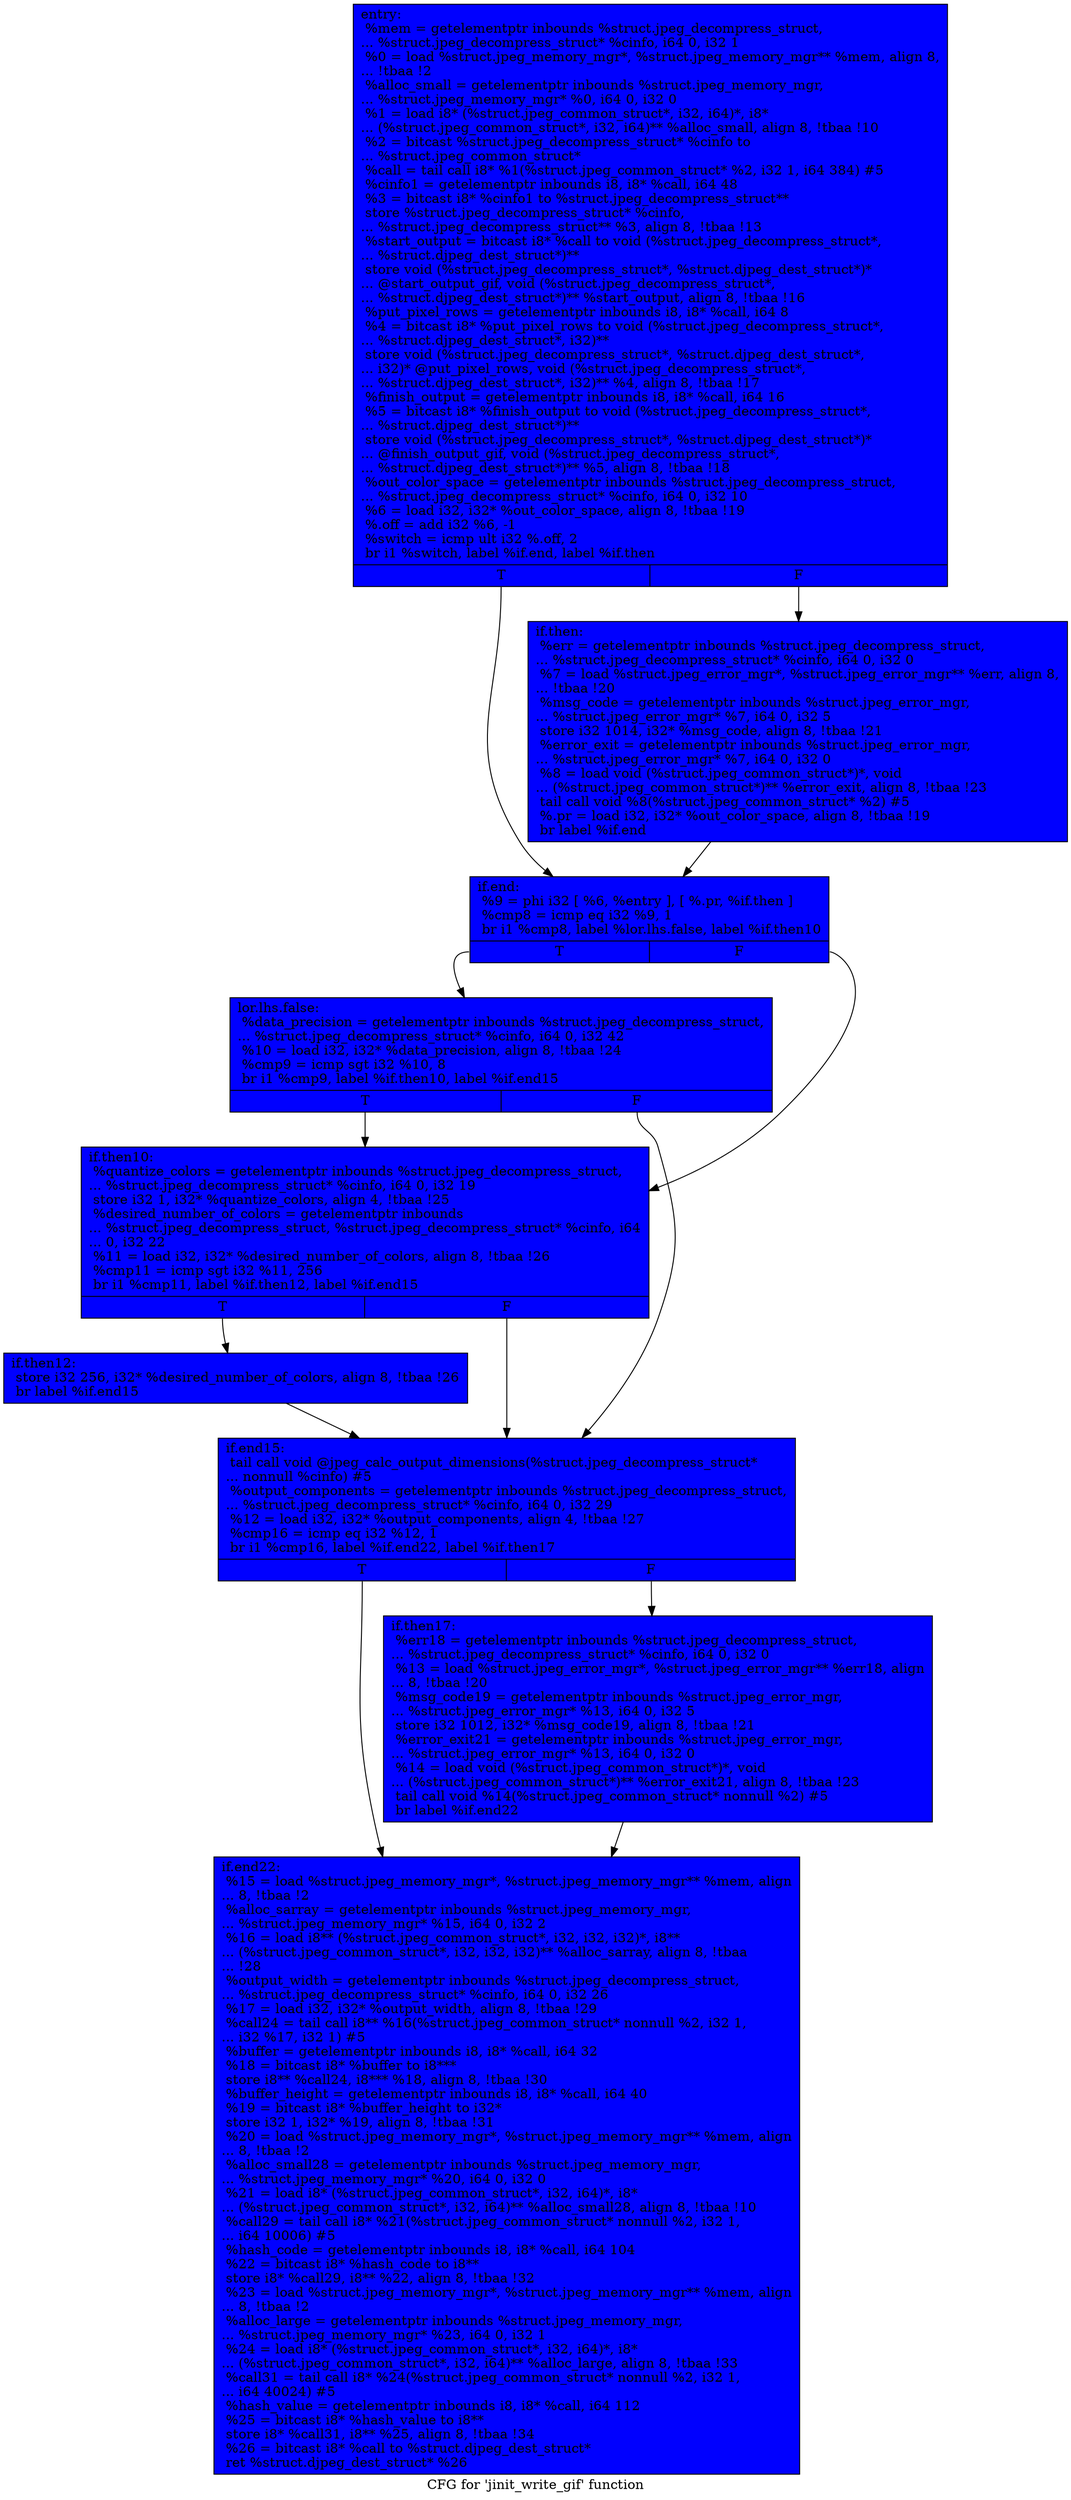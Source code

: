 digraph "CFG for 'jinit_write_gif' function" {
	label="CFG for 'jinit_write_gif' function";

	Node0x4bac220 [shape=record, style = filled, fillcolor = blue, label="{entry:\l  %mem = getelementptr inbounds %struct.jpeg_decompress_struct,\l... %struct.jpeg_decompress_struct* %cinfo, i64 0, i32 1\l  %0 = load %struct.jpeg_memory_mgr*, %struct.jpeg_memory_mgr** %mem, align 8,\l... !tbaa !2\l  %alloc_small = getelementptr inbounds %struct.jpeg_memory_mgr,\l... %struct.jpeg_memory_mgr* %0, i64 0, i32 0\l  %1 = load i8* (%struct.jpeg_common_struct*, i32, i64)*, i8*\l... (%struct.jpeg_common_struct*, i32, i64)** %alloc_small, align 8, !tbaa !10\l  %2 = bitcast %struct.jpeg_decompress_struct* %cinfo to\l... %struct.jpeg_common_struct*\l  %call = tail call i8* %1(%struct.jpeg_common_struct* %2, i32 1, i64 384) #5\l  %cinfo1 = getelementptr inbounds i8, i8* %call, i64 48\l  %3 = bitcast i8* %cinfo1 to %struct.jpeg_decompress_struct**\l  store %struct.jpeg_decompress_struct* %cinfo,\l... %struct.jpeg_decompress_struct** %3, align 8, !tbaa !13\l  %start_output = bitcast i8* %call to void (%struct.jpeg_decompress_struct*,\l... %struct.djpeg_dest_struct*)**\l  store void (%struct.jpeg_decompress_struct*, %struct.djpeg_dest_struct*)*\l... @start_output_gif, void (%struct.jpeg_decompress_struct*,\l... %struct.djpeg_dest_struct*)** %start_output, align 8, !tbaa !16\l  %put_pixel_rows = getelementptr inbounds i8, i8* %call, i64 8\l  %4 = bitcast i8* %put_pixel_rows to void (%struct.jpeg_decompress_struct*,\l... %struct.djpeg_dest_struct*, i32)**\l  store void (%struct.jpeg_decompress_struct*, %struct.djpeg_dest_struct*,\l... i32)* @put_pixel_rows, void (%struct.jpeg_decompress_struct*,\l... %struct.djpeg_dest_struct*, i32)** %4, align 8, !tbaa !17\l  %finish_output = getelementptr inbounds i8, i8* %call, i64 16\l  %5 = bitcast i8* %finish_output to void (%struct.jpeg_decompress_struct*,\l... %struct.djpeg_dest_struct*)**\l  store void (%struct.jpeg_decompress_struct*, %struct.djpeg_dest_struct*)*\l... @finish_output_gif, void (%struct.jpeg_decompress_struct*,\l... %struct.djpeg_dest_struct*)** %5, align 8, !tbaa !18\l  %out_color_space = getelementptr inbounds %struct.jpeg_decompress_struct,\l... %struct.jpeg_decompress_struct* %cinfo, i64 0, i32 10\l  %6 = load i32, i32* %out_color_space, align 8, !tbaa !19\l  %.off = add i32 %6, -1\l  %switch = icmp ult i32 %.off, 2\l  br i1 %switch, label %if.end, label %if.then\l|{<s0>T|<s1>F}}"];
	Node0x4bac220:s0 -> Node0x4bb2be0;
	Node0x4bac220:s1 -> Node0x4bac180;
	Node0x4bac180 [shape=record, style = filled, fillcolor = blue, label="{if.then:                                          \l  %err = getelementptr inbounds %struct.jpeg_decompress_struct,\l... %struct.jpeg_decompress_struct* %cinfo, i64 0, i32 0\l  %7 = load %struct.jpeg_error_mgr*, %struct.jpeg_error_mgr** %err, align 8,\l... !tbaa !20\l  %msg_code = getelementptr inbounds %struct.jpeg_error_mgr,\l... %struct.jpeg_error_mgr* %7, i64 0, i32 5\l  store i32 1014, i32* %msg_code, align 8, !tbaa !21\l  %error_exit = getelementptr inbounds %struct.jpeg_error_mgr,\l... %struct.jpeg_error_mgr* %7, i64 0, i32 0\l  %8 = load void (%struct.jpeg_common_struct*)*, void\l... (%struct.jpeg_common_struct*)** %error_exit, align 8, !tbaa !23\l  tail call void %8(%struct.jpeg_common_struct* %2) #5\l  %.pr = load i32, i32* %out_color_space, align 8, !tbaa !19\l  br label %if.end\l}"];
	Node0x4bac180 -> Node0x4bb2be0;
	Node0x4bb2be0 [shape=record, style = filled, fillcolor = blue, label="{if.end:                                           \l  %9 = phi i32 [ %6, %entry ], [ %.pr, %if.then ]\l  %cmp8 = icmp eq i32 %9, 1\l  br i1 %cmp8, label %lor.lhs.false, label %if.then10\l|{<s0>T|<s1>F}}"];
	Node0x4bb2be0:s0 -> Node0x4bb3f50;
	Node0x4bb2be0:s1 -> Node0x4bb4030;
	Node0x4bb3f50 [shape=record, style = filled, fillcolor = blue, label="{lor.lhs.false:                                    \l  %data_precision = getelementptr inbounds %struct.jpeg_decompress_struct,\l... %struct.jpeg_decompress_struct* %cinfo, i64 0, i32 42\l  %10 = load i32, i32* %data_precision, align 8, !tbaa !24\l  %cmp9 = icmp sgt i32 %10, 8\l  br i1 %cmp9, label %if.then10, label %if.end15\l|{<s0>T|<s1>F}}"];
	Node0x4bb3f50:s0 -> Node0x4bb4030;
	Node0x4bb3f50:s1 -> Node0x4bb44c0;
	Node0x4bb4030 [shape=record, style = filled, fillcolor = blue, label="{if.then10:                                        \l  %quantize_colors = getelementptr inbounds %struct.jpeg_decompress_struct,\l... %struct.jpeg_decompress_struct* %cinfo, i64 0, i32 19\l  store i32 1, i32* %quantize_colors, align 4, !tbaa !25\l  %desired_number_of_colors = getelementptr inbounds\l... %struct.jpeg_decompress_struct, %struct.jpeg_decompress_struct* %cinfo, i64\l... 0, i32 22\l  %11 = load i32, i32* %desired_number_of_colors, align 8, !tbaa !26\l  %cmp11 = icmp sgt i32 %11, 256\l  br i1 %cmp11, label %if.then12, label %if.end15\l|{<s0>T|<s1>F}}"];
	Node0x4bb4030:s0 -> Node0x4bb4e00;
	Node0x4bb4030:s1 -> Node0x4bb44c0;
	Node0x4bb4e00 [shape=record, style = filled, fillcolor = blue, label="{if.then12:                                        \l  store i32 256, i32* %desired_number_of_colors, align 8, !tbaa !26\l  br label %if.end15\l}"];
	Node0x4bb4e00 -> Node0x4bb44c0;
	Node0x4bb44c0 [shape=record, style = filled, fillcolor = blue, label="{if.end15:                                         \l  tail call void @jpeg_calc_output_dimensions(%struct.jpeg_decompress_struct*\l... nonnull %cinfo) #5\l  %output_components = getelementptr inbounds %struct.jpeg_decompress_struct,\l... %struct.jpeg_decompress_struct* %cinfo, i64 0, i32 29\l  %12 = load i32, i32* %output_components, align 4, !tbaa !27\l  %cmp16 = icmp eq i32 %12, 1\l  br i1 %cmp16, label %if.end22, label %if.then17\l|{<s0>T|<s1>F}}"];
	Node0x4bb44c0:s0 -> Node0x4bb5c10;
	Node0x4bb44c0:s1 -> Node0x4bb5cc0;
	Node0x4bb5cc0 [shape=record, style = filled, fillcolor = blue, label="{if.then17:                                        \l  %err18 = getelementptr inbounds %struct.jpeg_decompress_struct,\l... %struct.jpeg_decompress_struct* %cinfo, i64 0, i32 0\l  %13 = load %struct.jpeg_error_mgr*, %struct.jpeg_error_mgr** %err18, align\l... 8, !tbaa !20\l  %msg_code19 = getelementptr inbounds %struct.jpeg_error_mgr,\l... %struct.jpeg_error_mgr* %13, i64 0, i32 5\l  store i32 1012, i32* %msg_code19, align 8, !tbaa !21\l  %error_exit21 = getelementptr inbounds %struct.jpeg_error_mgr,\l... %struct.jpeg_error_mgr* %13, i64 0, i32 0\l  %14 = load void (%struct.jpeg_common_struct*)*, void\l... (%struct.jpeg_common_struct*)** %error_exit21, align 8, !tbaa !23\l  tail call void %14(%struct.jpeg_common_struct* nonnull %2) #5\l  br label %if.end22\l}"];
	Node0x4bb5cc0 -> Node0x4bb5c10;
	Node0x4bb5c10 [shape=record, style = filled, fillcolor = blue, label="{if.end22:                                         \l  %15 = load %struct.jpeg_memory_mgr*, %struct.jpeg_memory_mgr** %mem, align\l... 8, !tbaa !2\l  %alloc_sarray = getelementptr inbounds %struct.jpeg_memory_mgr,\l... %struct.jpeg_memory_mgr* %15, i64 0, i32 2\l  %16 = load i8** (%struct.jpeg_common_struct*, i32, i32, i32)*, i8**\l... (%struct.jpeg_common_struct*, i32, i32, i32)** %alloc_sarray, align 8, !tbaa\l... !28\l  %output_width = getelementptr inbounds %struct.jpeg_decompress_struct,\l... %struct.jpeg_decompress_struct* %cinfo, i64 0, i32 26\l  %17 = load i32, i32* %output_width, align 8, !tbaa !29\l  %call24 = tail call i8** %16(%struct.jpeg_common_struct* nonnull %2, i32 1,\l... i32 %17, i32 1) #5\l  %buffer = getelementptr inbounds i8, i8* %call, i64 32\l  %18 = bitcast i8* %buffer to i8***\l  store i8** %call24, i8*** %18, align 8, !tbaa !30\l  %buffer_height = getelementptr inbounds i8, i8* %call, i64 40\l  %19 = bitcast i8* %buffer_height to i32*\l  store i32 1, i32* %19, align 8, !tbaa !31\l  %20 = load %struct.jpeg_memory_mgr*, %struct.jpeg_memory_mgr** %mem, align\l... 8, !tbaa !2\l  %alloc_small28 = getelementptr inbounds %struct.jpeg_memory_mgr,\l... %struct.jpeg_memory_mgr* %20, i64 0, i32 0\l  %21 = load i8* (%struct.jpeg_common_struct*, i32, i64)*, i8*\l... (%struct.jpeg_common_struct*, i32, i64)** %alloc_small28, align 8, !tbaa !10\l  %call29 = tail call i8* %21(%struct.jpeg_common_struct* nonnull %2, i32 1,\l... i64 10006) #5\l  %hash_code = getelementptr inbounds i8, i8* %call, i64 104\l  %22 = bitcast i8* %hash_code to i8**\l  store i8* %call29, i8** %22, align 8, !tbaa !32\l  %23 = load %struct.jpeg_memory_mgr*, %struct.jpeg_memory_mgr** %mem, align\l... 8, !tbaa !2\l  %alloc_large = getelementptr inbounds %struct.jpeg_memory_mgr,\l... %struct.jpeg_memory_mgr* %23, i64 0, i32 1\l  %24 = load i8* (%struct.jpeg_common_struct*, i32, i64)*, i8*\l... (%struct.jpeg_common_struct*, i32, i64)** %alloc_large, align 8, !tbaa !33\l  %call31 = tail call i8* %24(%struct.jpeg_common_struct* nonnull %2, i32 1,\l... i64 40024) #5\l  %hash_value = getelementptr inbounds i8, i8* %call, i64 112\l  %25 = bitcast i8* %hash_value to i8**\l  store i8* %call31, i8** %25, align 8, !tbaa !34\l  %26 = bitcast i8* %call to %struct.djpeg_dest_struct*\l  ret %struct.djpeg_dest_struct* %26\l}"];
}
